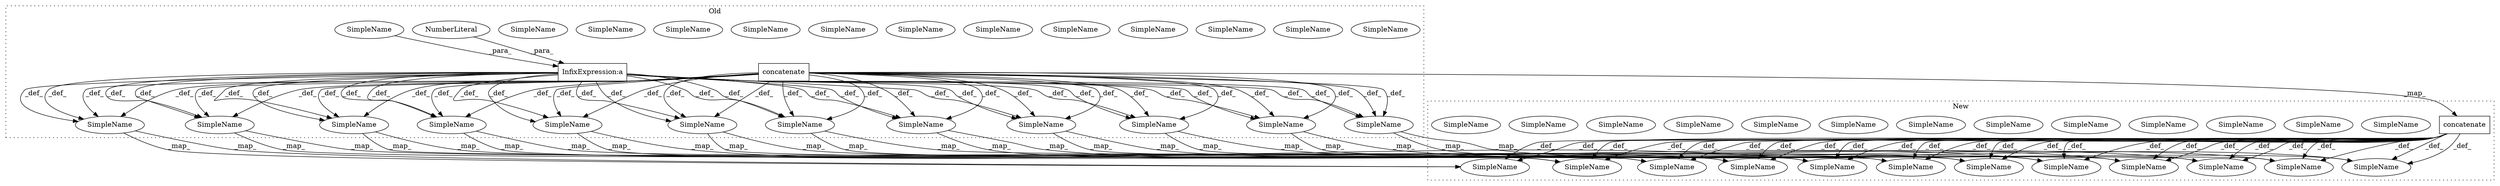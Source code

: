 digraph G {
subgraph cluster0 {
1 [label="concatenate" a="32" s="3570,3626" l="12,1" shape="box"];
3 [label="SimpleName" a="42" s="4339" l="16" shape="ellipse"];
6 [label="SimpleName" a="42" s="4339" l="16" shape="ellipse"];
7 [label="SimpleName" a="42" s="4398" l="16" shape="ellipse"];
10 [label="SimpleName" a="42" s="4398" l="16" shape="ellipse"];
11 [label="SimpleName" a="42" s="4576" l="4" shape="ellipse"];
14 [label="SimpleName" a="42" s="4576" l="4" shape="ellipse"];
15 [label="SimpleName" a="42" s="4466" l="4" shape="ellipse"];
18 [label="SimpleName" a="42" s="4466" l="4" shape="ellipse"];
19 [label="SimpleName" a="42" s="3720" l="7" shape="ellipse"];
22 [label="SimpleName" a="42" s="3720" l="7" shape="ellipse"];
23 [label="SimpleName" a="42" s="4533" l="1" shape="ellipse"];
26 [label="SimpleName" a="42" s="4533" l="1" shape="ellipse"];
27 [label="SimpleName" a="42" s="4030" l="10" shape="ellipse"];
30 [label="SimpleName" a="42" s="4030" l="10" shape="ellipse"];
31 [label="SimpleName" a="42" s="4111" l="14" shape="ellipse"];
34 [label="SimpleName" a="42" s="4111" l="14" shape="ellipse"];
35 [label="SimpleName" a="42" s="3813" l="7" shape="ellipse"];
38 [label="SimpleName" a="42" s="3813" l="7" shape="ellipse"];
39 [label="SimpleName" a="42" s="4286" l="17" shape="ellipse"];
42 [label="SimpleName" a="42" s="4286" l="17" shape="ellipse"];
43 [label="SimpleName" a="42" s="4218" l="17" shape="ellipse"];
46 [label="SimpleName" a="42" s="4218" l="17" shape="ellipse"];
47 [label="SimpleName" a="42" s="3882" l="6" shape="ellipse"];
50 [label="SimpleName" a="42" s="3882" l="6" shape="ellipse"];
51 [label="InfixExpression:a" a="27" s="3444" l="3" shape="box"];
52 [label="NumberLiteral" a="34" s="3447" l="1" shape="ellipse"];
54 [label="SimpleName" a="42" s="3435" l="9" shape="ellipse"];
label = "Old";
style="dotted";
}
subgraph cluster1 {
2 [label="concatenate" a="32" s="3378,3420" l="12,1" shape="box"];
4 [label="SimpleName" a="42" s="4120" l="16" shape="ellipse"];
5 [label="SimpleName" a="42" s="4120" l="16" shape="ellipse"];
8 [label="SimpleName" a="42" s="4179" l="16" shape="ellipse"];
9 [label="SimpleName" a="42" s="4179" l="16" shape="ellipse"];
12 [label="SimpleName" a="42" s="4357" l="4" shape="ellipse"];
13 [label="SimpleName" a="42" s="4357" l="4" shape="ellipse"];
16 [label="SimpleName" a="42" s="4247" l="4" shape="ellipse"];
17 [label="SimpleName" a="42" s="4247" l="4" shape="ellipse"];
20 [label="SimpleName" a="42" s="3544" l="7" shape="ellipse"];
21 [label="SimpleName" a="42" s="3544" l="7" shape="ellipse"];
24 [label="SimpleName" a="42" s="4314" l="1" shape="ellipse"];
25 [label="SimpleName" a="42" s="4314" l="1" shape="ellipse"];
28 [label="SimpleName" a="42" s="3811" l="10" shape="ellipse"];
29 [label="SimpleName" a="42" s="3811" l="10" shape="ellipse"];
32 [label="SimpleName" a="42" s="3892" l="14" shape="ellipse"];
33 [label="SimpleName" a="42" s="3892" l="14" shape="ellipse"];
36 [label="SimpleName" a="42" s="3594" l="7" shape="ellipse"];
37 [label="SimpleName" a="42" s="3594" l="7" shape="ellipse"];
40 [label="SimpleName" a="42" s="4067" l="17" shape="ellipse"];
41 [label="SimpleName" a="42" s="4067" l="17" shape="ellipse"];
44 [label="SimpleName" a="42" s="3999" l="17" shape="ellipse"];
45 [label="SimpleName" a="42" s="3999" l="17" shape="ellipse"];
48 [label="SimpleName" a="42" s="3663" l="6" shape="ellipse"];
49 [label="SimpleName" a="42" s="3663" l="6" shape="ellipse"];
53 [label="SimpleName" a="42" s="3224" l="2" shape="ellipse"];
label = "New";
style="dotted";
}
1 -> 30 [label="_def_"];
1 -> 22 [label="_def_"];
1 -> 30 [label="_def_"];
1 -> 34 [label="_def_"];
1 -> 26 [label="_def_"];
1 -> 50 [label="_def_"];
1 -> 6 [label="_def_"];
1 -> 42 [label="_def_"];
1 -> 6 [label="_def_"];
1 -> 38 [label="_def_"];
1 -> 10 [label="_def_"];
1 -> 10 [label="_def_"];
1 -> 50 [label="_def_"];
1 -> 18 [label="_def_"];
1 -> 14 [label="_def_"];
1 -> 26 [label="_def_"];
1 -> 46 [label="_def_"];
1 -> 2 [label="_map_"];
1 -> 18 [label="_def_"];
1 -> 42 [label="_def_"];
1 -> 34 [label="_def_"];
1 -> 38 [label="_def_"];
1 -> 46 [label="_def_"];
1 -> 14 [label="_def_"];
1 -> 22 [label="_def_"];
2 -> 21 [label="_def_"];
2 -> 45 [label="_def_"];
2 -> 9 [label="_def_"];
2 -> 13 [label="_def_"];
2 -> 29 [label="_def_"];
2 -> 49 [label="_def_"];
2 -> 17 [label="_def_"];
2 -> 21 [label="_def_"];
2 -> 5 [label="_def_"];
2 -> 29 [label="_def_"];
2 -> 25 [label="_def_"];
2 -> 37 [label="_def_"];
2 -> 41 [label="_def_"];
2 -> 17 [label="_def_"];
2 -> 25 [label="_def_"];
2 -> 45 [label="_def_"];
2 -> 33 [label="_def_"];
2 -> 33 [label="_def_"];
2 -> 49 [label="_def_"];
2 -> 13 [label="_def_"];
2 -> 9 [label="_def_"];
2 -> 41 [label="_def_"];
2 -> 37 [label="_def_"];
2 -> 5 [label="_def_"];
6 -> 5 [label="_map_"];
6 -> 5 [label="_map_"];
10 -> 9 [label="_map_"];
10 -> 9 [label="_map_"];
14 -> 13 [label="_map_"];
14 -> 13 [label="_map_"];
18 -> 17 [label="_map_"];
18 -> 17 [label="_map_"];
22 -> 21 [label="_map_"];
22 -> 21 [label="_map_"];
26 -> 25 [label="_map_"];
26 -> 25 [label="_map_"];
30 -> 29 [label="_map_"];
30 -> 29 [label="_map_"];
34 -> 33 [label="_map_"];
34 -> 33 [label="_map_"];
38 -> 37 [label="_map_"];
38 -> 37 [label="_map_"];
42 -> 41 [label="_map_"];
42 -> 41 [label="_map_"];
46 -> 45 [label="_map_"];
46 -> 45 [label="_map_"];
50 -> 49 [label="_map_"];
50 -> 49 [label="_map_"];
51 -> 38 [label="_def_"];
51 -> 42 [label="_def_"];
51 -> 50 [label="_def_"];
51 -> 6 [label="_def_"];
51 -> 50 [label="_def_"];
51 -> 22 [label="_def_"];
51 -> 34 [label="_def_"];
51 -> 18 [label="_def_"];
51 -> 22 [label="_def_"];
51 -> 26 [label="_def_"];
51 -> 34 [label="_def_"];
51 -> 10 [label="_def_"];
51 -> 30 [label="_def_"];
51 -> 14 [label="_def_"];
51 -> 26 [label="_def_"];
51 -> 46 [label="_def_"];
51 -> 18 [label="_def_"];
51 -> 46 [label="_def_"];
51 -> 14 [label="_def_"];
51 -> 42 [label="_def_"];
51 -> 6 [label="_def_"];
51 -> 10 [label="_def_"];
51 -> 38 [label="_def_"];
51 -> 30 [label="_def_"];
52 -> 51 [label="_para_"];
54 -> 51 [label="_para_"];
}